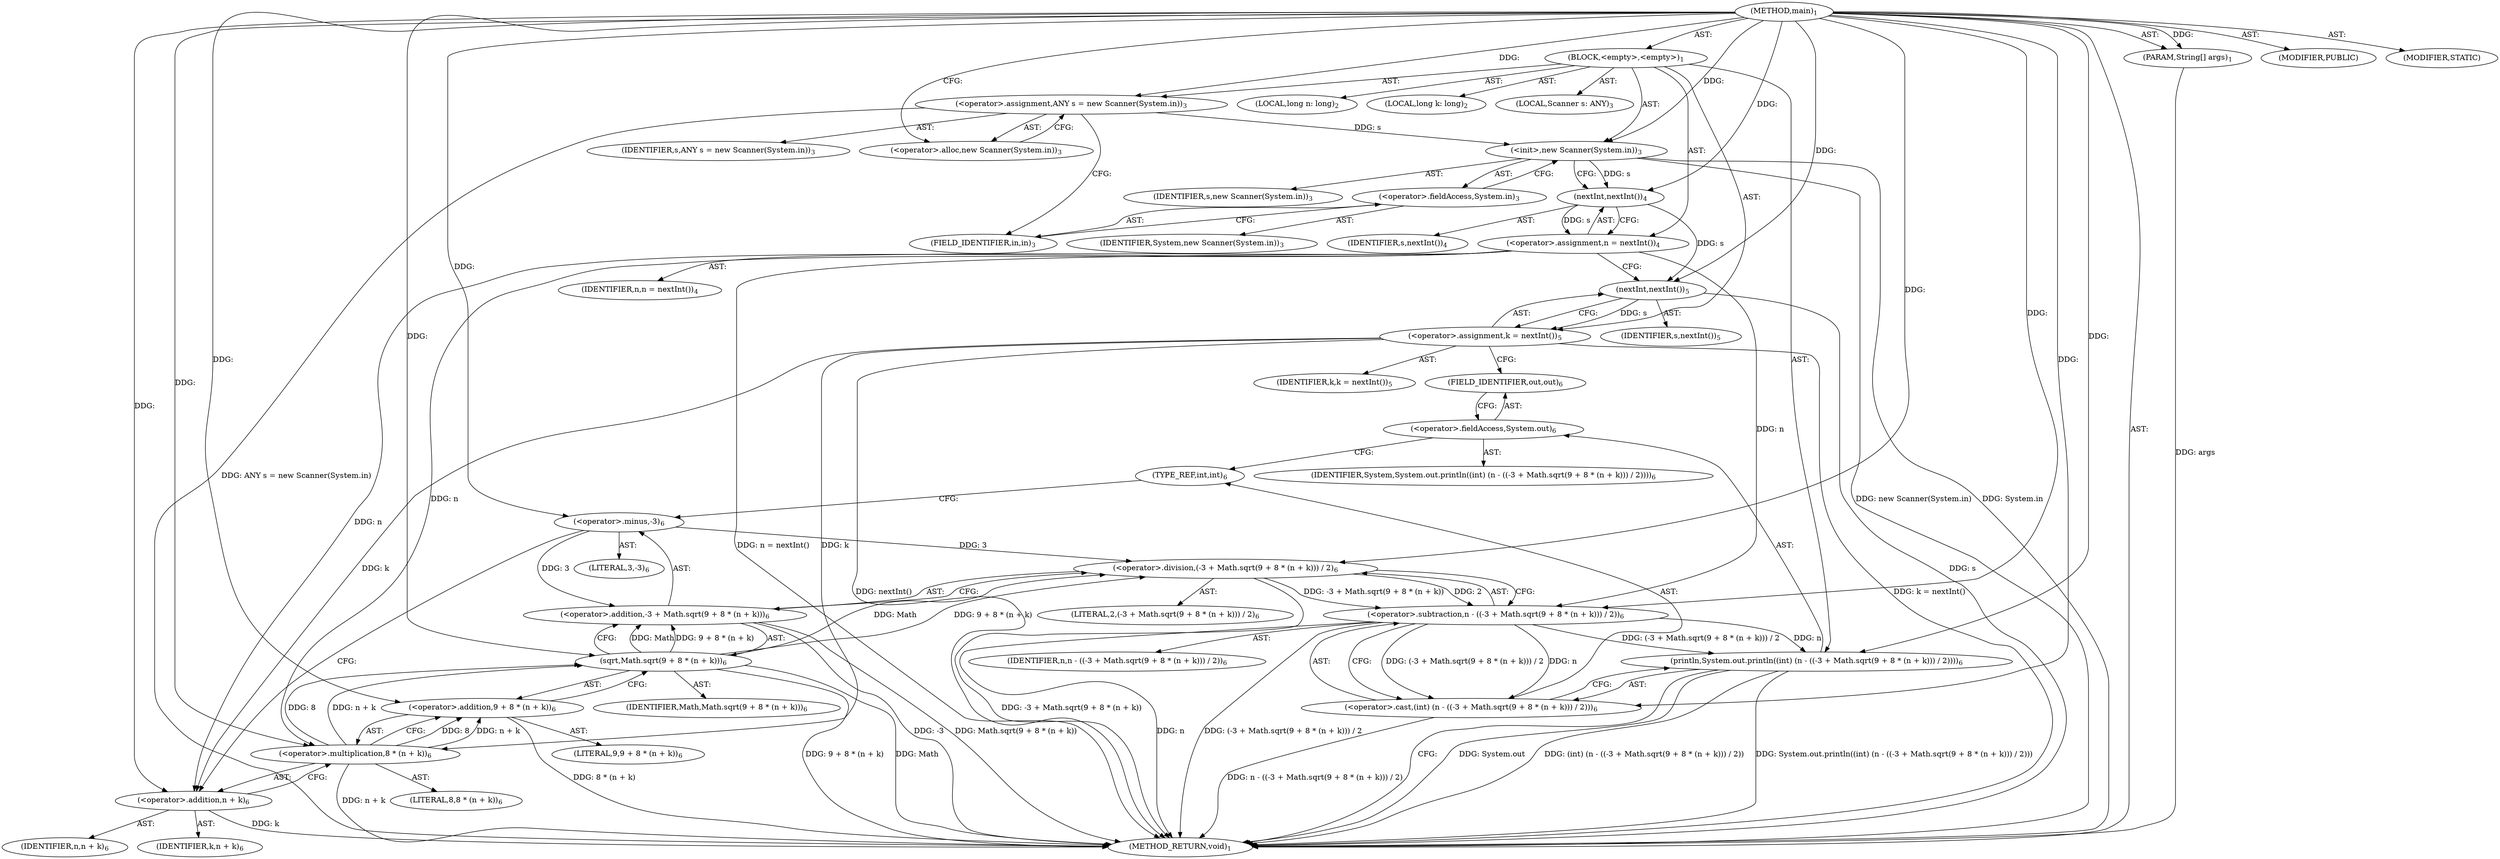 digraph "main" {  
"19" [label = <(METHOD,main)<SUB>1</SUB>> ]
"20" [label = <(PARAM,String[] args)<SUB>1</SUB>> ]
"21" [label = <(BLOCK,&lt;empty&gt;,&lt;empty&gt;)<SUB>1</SUB>> ]
"22" [label = <(LOCAL,long n: long)<SUB>2</SUB>> ]
"23" [label = <(LOCAL,long k: long)<SUB>2</SUB>> ]
"4" [label = <(LOCAL,Scanner s: ANY)<SUB>3</SUB>> ]
"24" [label = <(&lt;operator&gt;.assignment,ANY s = new Scanner(System.in))<SUB>3</SUB>> ]
"25" [label = <(IDENTIFIER,s,ANY s = new Scanner(System.in))<SUB>3</SUB>> ]
"26" [label = <(&lt;operator&gt;.alloc,new Scanner(System.in))<SUB>3</SUB>> ]
"27" [label = <(&lt;init&gt;,new Scanner(System.in))<SUB>3</SUB>> ]
"3" [label = <(IDENTIFIER,s,new Scanner(System.in))<SUB>3</SUB>> ]
"28" [label = <(&lt;operator&gt;.fieldAccess,System.in)<SUB>3</SUB>> ]
"29" [label = <(IDENTIFIER,System,new Scanner(System.in))<SUB>3</SUB>> ]
"30" [label = <(FIELD_IDENTIFIER,in,in)<SUB>3</SUB>> ]
"31" [label = <(&lt;operator&gt;.assignment,n = nextInt())<SUB>4</SUB>> ]
"32" [label = <(IDENTIFIER,n,n = nextInt())<SUB>4</SUB>> ]
"33" [label = <(nextInt,nextInt())<SUB>4</SUB>> ]
"34" [label = <(IDENTIFIER,s,nextInt())<SUB>4</SUB>> ]
"35" [label = <(&lt;operator&gt;.assignment,k = nextInt())<SUB>5</SUB>> ]
"36" [label = <(IDENTIFIER,k,k = nextInt())<SUB>5</SUB>> ]
"37" [label = <(nextInt,nextInt())<SUB>5</SUB>> ]
"38" [label = <(IDENTIFIER,s,nextInt())<SUB>5</SUB>> ]
"39" [label = <(println,System.out.println((int) (n - ((-3 + Math.sqrt(9 + 8 * (n + k))) / 2))))<SUB>6</SUB>> ]
"40" [label = <(&lt;operator&gt;.fieldAccess,System.out)<SUB>6</SUB>> ]
"41" [label = <(IDENTIFIER,System,System.out.println((int) (n - ((-3 + Math.sqrt(9 + 8 * (n + k))) / 2))))<SUB>6</SUB>> ]
"42" [label = <(FIELD_IDENTIFIER,out,out)<SUB>6</SUB>> ]
"43" [label = <(&lt;operator&gt;.cast,(int) (n - ((-3 + Math.sqrt(9 + 8 * (n + k))) / 2)))<SUB>6</SUB>> ]
"44" [label = <(TYPE_REF,int,int)<SUB>6</SUB>> ]
"45" [label = <(&lt;operator&gt;.subtraction,n - ((-3 + Math.sqrt(9 + 8 * (n + k))) / 2))<SUB>6</SUB>> ]
"46" [label = <(IDENTIFIER,n,n - ((-3 + Math.sqrt(9 + 8 * (n + k))) / 2))<SUB>6</SUB>> ]
"47" [label = <(&lt;operator&gt;.division,(-3 + Math.sqrt(9 + 8 * (n + k))) / 2)<SUB>6</SUB>> ]
"48" [label = <(&lt;operator&gt;.addition,-3 + Math.sqrt(9 + 8 * (n + k)))<SUB>6</SUB>> ]
"49" [label = <(&lt;operator&gt;.minus,-3)<SUB>6</SUB>> ]
"50" [label = <(LITERAL,3,-3)<SUB>6</SUB>> ]
"51" [label = <(sqrt,Math.sqrt(9 + 8 * (n + k)))<SUB>6</SUB>> ]
"52" [label = <(IDENTIFIER,Math,Math.sqrt(9 + 8 * (n + k)))<SUB>6</SUB>> ]
"53" [label = <(&lt;operator&gt;.addition,9 + 8 * (n + k))<SUB>6</SUB>> ]
"54" [label = <(LITERAL,9,9 + 8 * (n + k))<SUB>6</SUB>> ]
"55" [label = <(&lt;operator&gt;.multiplication,8 * (n + k))<SUB>6</SUB>> ]
"56" [label = <(LITERAL,8,8 * (n + k))<SUB>6</SUB>> ]
"57" [label = <(&lt;operator&gt;.addition,n + k)<SUB>6</SUB>> ]
"58" [label = <(IDENTIFIER,n,n + k)<SUB>6</SUB>> ]
"59" [label = <(IDENTIFIER,k,n + k)<SUB>6</SUB>> ]
"60" [label = <(LITERAL,2,(-3 + Math.sqrt(9 + 8 * (n + k))) / 2)<SUB>6</SUB>> ]
"61" [label = <(MODIFIER,PUBLIC)> ]
"62" [label = <(MODIFIER,STATIC)> ]
"63" [label = <(METHOD_RETURN,void)<SUB>1</SUB>> ]
  "19" -> "20"  [ label = "AST: "] 
  "19" -> "21"  [ label = "AST: "] 
  "19" -> "61"  [ label = "AST: "] 
  "19" -> "62"  [ label = "AST: "] 
  "19" -> "63"  [ label = "AST: "] 
  "21" -> "22"  [ label = "AST: "] 
  "21" -> "23"  [ label = "AST: "] 
  "21" -> "4"  [ label = "AST: "] 
  "21" -> "24"  [ label = "AST: "] 
  "21" -> "27"  [ label = "AST: "] 
  "21" -> "31"  [ label = "AST: "] 
  "21" -> "35"  [ label = "AST: "] 
  "21" -> "39"  [ label = "AST: "] 
  "24" -> "25"  [ label = "AST: "] 
  "24" -> "26"  [ label = "AST: "] 
  "27" -> "3"  [ label = "AST: "] 
  "27" -> "28"  [ label = "AST: "] 
  "28" -> "29"  [ label = "AST: "] 
  "28" -> "30"  [ label = "AST: "] 
  "31" -> "32"  [ label = "AST: "] 
  "31" -> "33"  [ label = "AST: "] 
  "33" -> "34"  [ label = "AST: "] 
  "35" -> "36"  [ label = "AST: "] 
  "35" -> "37"  [ label = "AST: "] 
  "37" -> "38"  [ label = "AST: "] 
  "39" -> "40"  [ label = "AST: "] 
  "39" -> "43"  [ label = "AST: "] 
  "40" -> "41"  [ label = "AST: "] 
  "40" -> "42"  [ label = "AST: "] 
  "43" -> "44"  [ label = "AST: "] 
  "43" -> "45"  [ label = "AST: "] 
  "45" -> "46"  [ label = "AST: "] 
  "45" -> "47"  [ label = "AST: "] 
  "47" -> "48"  [ label = "AST: "] 
  "47" -> "60"  [ label = "AST: "] 
  "48" -> "49"  [ label = "AST: "] 
  "48" -> "51"  [ label = "AST: "] 
  "49" -> "50"  [ label = "AST: "] 
  "51" -> "52"  [ label = "AST: "] 
  "51" -> "53"  [ label = "AST: "] 
  "53" -> "54"  [ label = "AST: "] 
  "53" -> "55"  [ label = "AST: "] 
  "55" -> "56"  [ label = "AST: "] 
  "55" -> "57"  [ label = "AST: "] 
  "57" -> "58"  [ label = "AST: "] 
  "57" -> "59"  [ label = "AST: "] 
  "24" -> "30"  [ label = "CFG: "] 
  "27" -> "33"  [ label = "CFG: "] 
  "31" -> "37"  [ label = "CFG: "] 
  "35" -> "42"  [ label = "CFG: "] 
  "39" -> "63"  [ label = "CFG: "] 
  "26" -> "24"  [ label = "CFG: "] 
  "28" -> "27"  [ label = "CFG: "] 
  "33" -> "31"  [ label = "CFG: "] 
  "37" -> "35"  [ label = "CFG: "] 
  "40" -> "44"  [ label = "CFG: "] 
  "43" -> "39"  [ label = "CFG: "] 
  "30" -> "28"  [ label = "CFG: "] 
  "42" -> "40"  [ label = "CFG: "] 
  "44" -> "49"  [ label = "CFG: "] 
  "45" -> "43"  [ label = "CFG: "] 
  "47" -> "45"  [ label = "CFG: "] 
  "48" -> "47"  [ label = "CFG: "] 
  "49" -> "57"  [ label = "CFG: "] 
  "51" -> "48"  [ label = "CFG: "] 
  "53" -> "51"  [ label = "CFG: "] 
  "55" -> "53"  [ label = "CFG: "] 
  "57" -> "55"  [ label = "CFG: "] 
  "19" -> "26"  [ label = "CFG: "] 
  "20" -> "63"  [ label = "DDG: args"] 
  "24" -> "63"  [ label = "DDG: ANY s = new Scanner(System.in)"] 
  "27" -> "63"  [ label = "DDG: System.in"] 
  "27" -> "63"  [ label = "DDG: new Scanner(System.in)"] 
  "31" -> "63"  [ label = "DDG: n = nextInt()"] 
  "37" -> "63"  [ label = "DDG: s"] 
  "35" -> "63"  [ label = "DDG: nextInt()"] 
  "35" -> "63"  [ label = "DDG: k = nextInt()"] 
  "39" -> "63"  [ label = "DDG: System.out"] 
  "45" -> "63"  [ label = "DDG: n"] 
  "48" -> "63"  [ label = "DDG: -3"] 
  "57" -> "63"  [ label = "DDG: k"] 
  "55" -> "63"  [ label = "DDG: n + k"] 
  "53" -> "63"  [ label = "DDG: 8 * (n + k)"] 
  "51" -> "63"  [ label = "DDG: 9 + 8 * (n + k)"] 
  "48" -> "63"  [ label = "DDG: Math.sqrt(9 + 8 * (n + k))"] 
  "47" -> "63"  [ label = "DDG: -3 + Math.sqrt(9 + 8 * (n + k))"] 
  "45" -> "63"  [ label = "DDG: (-3 + Math.sqrt(9 + 8 * (n + k))) / 2"] 
  "43" -> "63"  [ label = "DDG: n - ((-3 + Math.sqrt(9 + 8 * (n + k))) / 2)"] 
  "39" -> "63"  [ label = "DDG: (int) (n - ((-3 + Math.sqrt(9 + 8 * (n + k))) / 2))"] 
  "39" -> "63"  [ label = "DDG: System.out.println((int) (n - ((-3 + Math.sqrt(9 + 8 * (n + k))) / 2)))"] 
  "51" -> "63"  [ label = "DDG: Math"] 
  "19" -> "20"  [ label = "DDG: "] 
  "19" -> "24"  [ label = "DDG: "] 
  "33" -> "31"  [ label = "DDG: s"] 
  "37" -> "35"  [ label = "DDG: s"] 
  "24" -> "27"  [ label = "DDG: s"] 
  "19" -> "27"  [ label = "DDG: "] 
  "19" -> "39"  [ label = "DDG: "] 
  "45" -> "39"  [ label = "DDG: n"] 
  "45" -> "39"  [ label = "DDG: (-3 + Math.sqrt(9 + 8 * (n + k))) / 2"] 
  "27" -> "33"  [ label = "DDG: s"] 
  "19" -> "33"  [ label = "DDG: "] 
  "33" -> "37"  [ label = "DDG: s"] 
  "19" -> "37"  [ label = "DDG: "] 
  "19" -> "43"  [ label = "DDG: "] 
  "45" -> "43"  [ label = "DDG: n"] 
  "45" -> "43"  [ label = "DDG: (-3 + Math.sqrt(9 + 8 * (n + k))) / 2"] 
  "19" -> "45"  [ label = "DDG: "] 
  "31" -> "45"  [ label = "DDG: n"] 
  "47" -> "45"  [ label = "DDG: -3 + Math.sqrt(9 + 8 * (n + k))"] 
  "47" -> "45"  [ label = "DDG: 2"] 
  "49" -> "47"  [ label = "DDG: 3"] 
  "51" -> "47"  [ label = "DDG: Math"] 
  "51" -> "47"  [ label = "DDG: 9 + 8 * (n + k)"] 
  "19" -> "47"  [ label = "DDG: "] 
  "49" -> "48"  [ label = "DDG: 3"] 
  "51" -> "48"  [ label = "DDG: Math"] 
  "51" -> "48"  [ label = "DDG: 9 + 8 * (n + k)"] 
  "19" -> "49"  [ label = "DDG: "] 
  "19" -> "51"  [ label = "DDG: "] 
  "55" -> "51"  [ label = "DDG: 8"] 
  "55" -> "51"  [ label = "DDG: n + k"] 
  "19" -> "53"  [ label = "DDG: "] 
  "55" -> "53"  [ label = "DDG: 8"] 
  "55" -> "53"  [ label = "DDG: n + k"] 
  "19" -> "55"  [ label = "DDG: "] 
  "31" -> "55"  [ label = "DDG: n"] 
  "35" -> "55"  [ label = "DDG: k"] 
  "31" -> "57"  [ label = "DDG: n"] 
  "19" -> "57"  [ label = "DDG: "] 
  "35" -> "57"  [ label = "DDG: k"] 
}
